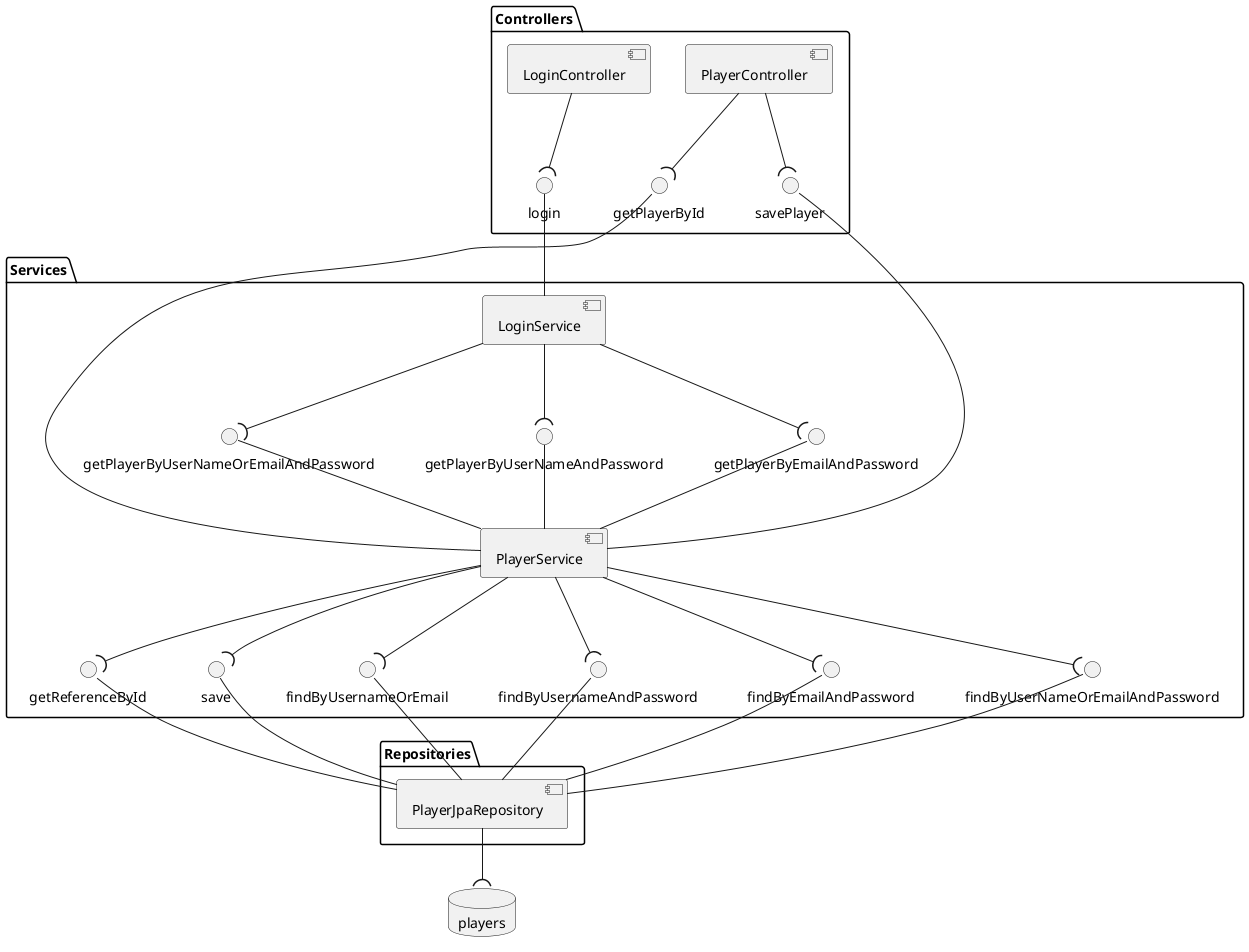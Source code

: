 @startuml

database "players"

package "Controllers" {
[PlayerController] --(getPlayerById
[PlayerController] --(savePlayer
[LoginController] --(login
}

package "Services" {
[LoginService] --(getPlayerByUserNameAndPassword
[LoginService] --(getPlayerByEmailAndPassword
[LoginService] --(getPlayerByUserNameOrEmailAndPassword
login -- [LoginService]

[PlayerService] --(getReferenceById
[PlayerService] --(save
[PlayerService] --(findByUsernameOrEmail
[PlayerService] --(findByUsernameAndPassword
[PlayerService] --(findByEmailAndPassword
[PlayerService] --(findByUserNameOrEmailAndPassword

getPlayerById -- [PlayerService]
savePlayer -- [PlayerService]
getPlayerByUserNameAndPassword -- [PlayerService]
getPlayerByEmailAndPassword -- [PlayerService]
getPlayerByUserNameOrEmailAndPassword -- [PlayerService]
}

package "Repositories" {
[PlayerJpaRepository] --("players"
getReferenceById -- [PlayerJpaRepository]
save -- [PlayerJpaRepository]
findByUsernameOrEmail -- [PlayerJpaRepository]
findByUsernameAndPassword -- [PlayerJpaRepository]
findByEmailAndPassword -- [PlayerJpaRepository]
findByUserNameOrEmailAndPassword -- [PlayerJpaRepository]
}
@enduml